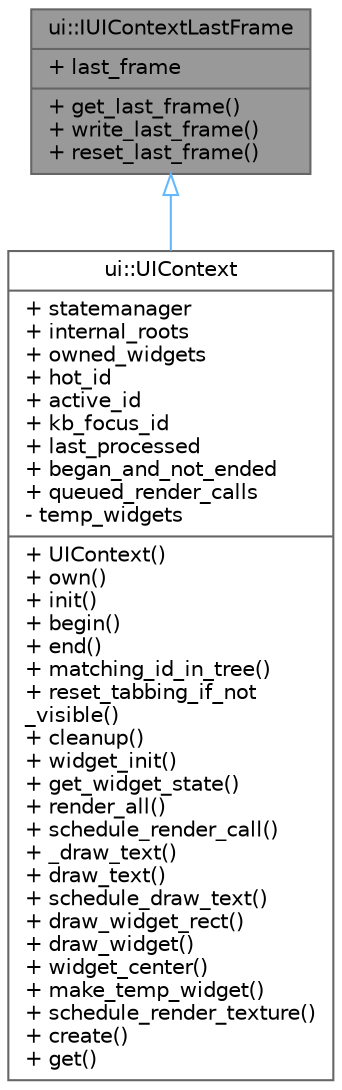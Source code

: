 digraph "ui::IUIContextLastFrame"
{
 // LATEX_PDF_SIZE
  bgcolor="transparent";
  edge [fontname=Helvetica,fontsize=10,labelfontname=Helvetica,labelfontsize=10];
  node [fontname=Helvetica,fontsize=10,shape=box,height=0.2,width=0.4];
  Node1 [shape=record,label="{ui::IUIContextLastFrame\n|+ last_frame\l|+ get_last_frame()\l+ write_last_frame()\l+ reset_last_frame()\l}",height=0.2,width=0.4,color="gray40", fillcolor="grey60", style="filled", fontcolor="black",tooltip=" "];
  Node1 -> Node2 [dir="back",color="steelblue1",style="solid",arrowtail="onormal"];
  Node2 [shape=record,label="{ui::UIContext\n|+ statemanager\l+ internal_roots\l+ owned_widgets\l+ hot_id\l+ active_id\l+ kb_focus_id\l+ last_processed\l+ began_and_not_ended\l+ queued_render_calls\l- temp_widgets\l|+ UIContext()\l+ own()\l+ init()\l+ begin()\l+ end()\l+ matching_id_in_tree()\l+ reset_tabbing_if_not\l_visible()\l+ cleanup()\l+ widget_init()\l+ get_widget_state()\l+ render_all()\l+ schedule_render_call()\l+ _draw_text()\l+ draw_text()\l+ schedule_draw_text()\l+ draw_widget_rect()\l+ draw_widget()\l+ widget_center()\l+ make_temp_widget()\l+ schedule_render_texture()\l+ create()\l+ get()\l}",height=0.2,width=0.4,color="gray40", fillcolor="white", style="filled",URL="$df/dd7/structui_1_1_u_i_context.html",tooltip=" "];
}
